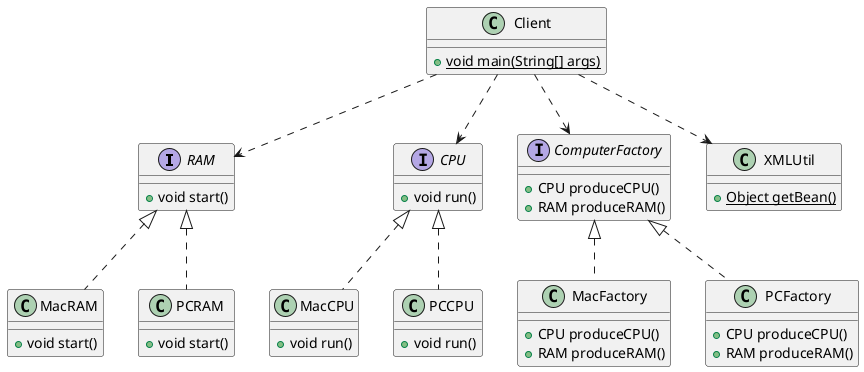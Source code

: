 @startuml
'https://plantuml.com/class-diagram

RAM <|.. MacRAM
RAM <|.. PCRAM
CPU <|.. MacCPU
CPU <|.. PCCPU
ComputerFactory <|.. MacFactory
ComputerFactory <|.. PCFactory
Client ..> RAM
Client ..> CPU
Client ..> ComputerFactory
Client ..> XMLUtil

interface RAM {
    + void start()
}

interface CPU {
    + void run()
}

interface ComputerFactory {
    + CPU produceCPU()
    + RAM produceRAM()
}

class MacCPU {
    + void run()
}

class MacFactory {
    + CPU produceCPU()
    + RAM produceRAM()
}

class MacRAM {
    + void start()
}

class PCCPU {
    + void run()
}

class PCFactory {
    + CPU produceCPU()
    + RAM produceRAM()
}

class PCRAM {
    + void start()
}

class XMLUtil {
    + {static} Object getBean()
}

class Client {
    + {static} void main(String[] args)
}

@enduml